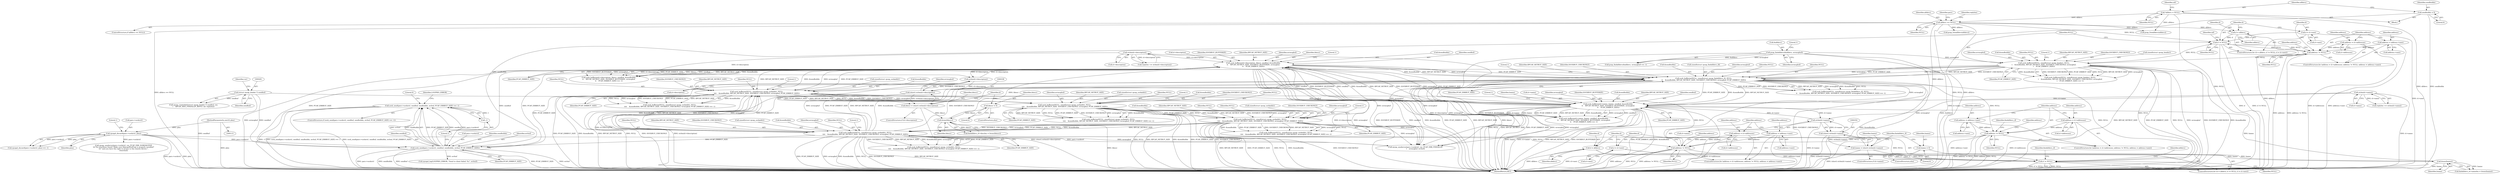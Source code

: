 digraph "0_libpcap_617b12c0339db4891d117b661982126c495439ea@API" {
"1000611" [label="(Call,sock_send(pars->sockctrl, sendbuf, sendbufidx, errbuf, PCAP_ERRBUF_SIZE) == -1)"];
"1000612" [label="(Call,sock_send(pars->sockctrl, sendbuf, sendbufidx, errbuf, PCAP_ERRBUF_SIZE))"];
"1000141" [label="(Call,rpcapd_discard(pars->sockctrl, plen))"];
"1000118" [label="(MethodParameterIn,uint32 plen)"];
"1000280" [label="(Call,(struct rpcap_header *) sendbuf)"];
"1000441" [label="(Call,sock_bufferize(d->description, ldescr, sendbuf, &sendbufidx,\n\t\t    RPCAP_NETBUF_SIZE, SOCKBUF_BUFFERIZE, errmsgbuf,\n\t\t    PCAP_ERRBUF_SIZE))"];
"1000339" [label="(Call,strlen(d->description))"];
"1000212" [label="(Call,strlen(d->description))"];
"1000367" [label="(Call,htons(ldescr))"];
"1000335" [label="(Call,ldescr = (short) strlen(d->description))"];
"1000337" [label="(Call,(short) strlen(d->description))"];
"1000344" [label="(Call,ldescr = 0)"];
"1000424" [label="(Call,sock_bufferize(d->name, lname, sendbuf, &sendbufidx,\n\t\t    RPCAP_NETBUF_SIZE, SOCKBUF_BUFFERIZE, errmsgbuf,\n\t\t    PCAP_ERRBUF_SIZE))"];
"1000355" [label="(Call,strlen(d->name))"];
"1000222" [label="(Call,strlen(d->name))"];
"1000373" [label="(Call,htons(lname))"];
"1000360" [label="(Call,lname = 0)"];
"1000351" [label="(Call,lname = (short) strlen(d->name))"];
"1000353" [label="(Call,(short) strlen(d->name))"];
"1000312" [label="(Call,sock_bufferize(NULL, sizeof(struct rpcap_findalldevs_if), NULL,\n\t\t    &sendbufidx, RPCAP_NETBUF_SIZE, SOCKBUF_CHECKONLY, errmsgbuf, PCAP_ERRBUF_SIZE))"];
"1000291" [label="(Call,d != NULL)"];
"1000288" [label="(Call,d = alldevs)"];
"1000162" [label="(Call,alldevs == NULL)"];
"1000128" [label="(Call,*alldevs = NULL)"];
"1000294" [label="(Call,d = d->next)"];
"1000265" [label="(Call,sock_bufferize(NULL, sizeof(struct rpcap_header), NULL,\n\t    &sendbufidx, RPCAP_NETBUF_SIZE, SOCKBUF_CHECKONLY, errmsgbuf,\n\t    PCAP_ERRBUF_SIZE))"];
"1000236" [label="(Call,address != NULL)"];
"1000239" [label="(Call,address = address->next)"];
"1000231" [label="(Call,address = d->addresses)"];
"1000195" [label="(Call,d != NULL)"];
"1000198" [label="(Call,d = d->next)"];
"1000192" [label="(Call,d = alldevs)"];
"1000154" [label="(Call,pcap_findalldevs(&alldevs, errmsgbuf))"];
"1000462" [label="(Call,address != NULL)"];
"1000457" [label="(Call,address = d->addresses)"];
"1000465" [label="(Call,address = address->next)"];
"1000584" [label="(Call,sock_bufferize(NULL, sizeof(struct rpcap_sockaddr), NULL,\n\t\t\t\t    &sendbufidx, RPCAP_NETBUF_SIZE, SOCKBUF_CHECKONLY, errmsgbuf, PCAP_ERRBUF_SIZE))"];
"1000553" [label="(Call,sock_bufferize(NULL, sizeof(struct rpcap_sockaddr), NULL,\n\t\t\t\t    &sendbufidx, RPCAP_NETBUF_SIZE, SOCKBUF_CHECKONLY, errmsgbuf, PCAP_ERRBUF_SIZE))"];
"1000522" [label="(Call,sock_bufferize(NULL, sizeof(struct rpcap_sockaddr), NULL,\n\t\t\t\t    &sendbufidx, RPCAP_NETBUF_SIZE, SOCKBUF_CHECKONLY, errmsgbuf, PCAP_ERRBUF_SIZE))"];
"1000491" [label="(Call,sock_bufferize(NULL, sizeof(struct rpcap_sockaddr), NULL,\n\t\t\t\t    &sendbufidx, RPCAP_NETBUF_SIZE, SOCKBUF_CHECKONLY, errmsgbuf, PCAP_ERRBUF_SIZE))"];
"1000389" [label="(Call,address != NULL)"];
"1000392" [label="(Call,address = address->next)"];
"1000384" [label="(Call,address = d->addresses)"];
"1000124" [label="(Call,sendbufidx = 0)"];
"1000620" [label="(Call,-1)"];
"1000363" [label="(Call,findalldevs_if->desclen = htons(ldescr))"];
"1000331" [label="(ControlStructure,if (d->description))"];
"1000230" [label="(ControlStructure,for (address = d->addresses; address != NULL; address = address->next))"];
"1000374" [label="(Identifier,lname)"];
"1000391" [label="(Identifier,NULL)"];
"1000386" [label="(Call,d->addresses)"];
"1000124" [label="(Call,sendbufidx = 0)"];
"1000359" [label="(ControlStructure,else)"];
"1000552" [label="(Call,sock_bufferize(NULL, sizeof(struct rpcap_sockaddr), NULL,\n\t\t\t\t    &sendbufidx, RPCAP_NETBUF_SIZE, SOCKBUF_CHECKONLY, errmsgbuf, PCAP_ERRBUF_SIZE) == -1)"];
"1000490" [label="(Call,sock_bufferize(NULL, sizeof(struct rpcap_sockaddr), NULL,\n\t\t\t\t    &sendbufidx, RPCAP_NETBUF_SIZE, SOCKBUF_CHECKONLY, errmsgbuf, PCAP_ERRBUF_SIZE) == -1)"];
"1000232" [label="(Identifier,address)"];
"1000222" [label="(Call,strlen(d->name))"];
"1000191" [label="(ControlStructure,for (d = alldevs; d != NULL; d = d->next))"];
"1000585" [label="(Identifier,NULL)"];
"1000141" [label="(Call,rpcapd_discard(pars->sockctrl, plen))"];
"1000267" [label="(Call,sizeof(struct rpcap_header))"];
"1000389" [label="(Call,address != NULL)"];
"1000393" [label="(Identifier,address)"];
"1000437" [label="(Literal,1)"];
"1000303" [label="(Identifier,findalldevs_if)"];
"1000373" [label="(Call,htons(lname))"];
"1000608" [label="(Call,pcap_freealldevs(alldevs))"];
"1000296" [label="(Call,d->next)"];
"1000274" [label="(Identifier,errmsgbuf)"];
"1000428" [label="(Identifier,lname)"];
"1000532" [label="(Identifier,PCAP_ERRBUF_SIZE)"];
"1000466" [label="(Identifier,address)"];
"1000416" [label="(Identifier,findalldevs_if)"];
"1000125" [label="(Identifier,sendbufidx)"];
"1000199" [label="(Identifier,d)"];
"1000613" [label="(Call,pars->sockctrl)"];
"1000346" [label="(Literal,0)"];
"1000130" [label="(Identifier,NULL)"];
"1000495" [label="(Identifier,NULL)"];
"1000500" [label="(Identifier,errmsgbuf)"];
"1000340" [label="(Call,d->description)"];
"1000451" [label="(Identifier,errmsgbuf)"];
"1000353" [label="(Call,(short) strlen(d->name))"];
"1000464" [label="(Identifier,NULL)"];
"1000596" [label="(Literal,1)"];
"1000145" [label="(Identifier,plen)"];
"1000384" [label="(Call,address = d->addresses)"];
"1000390" [label="(Identifier,address)"];
"1000425" [label="(Call,d->name)"];
"1000266" [label="(Identifier,NULL)"];
"1000241" [label="(Call,address->next)"];
"1000588" [label="(Identifier,NULL)"];
"1000558" [label="(Call,&sendbufidx)"];
"1000349" [label="(Identifier,d)"];
"1000196" [label="(Identifier,d)"];
"1000192" [label="(Call,d = alldevs)"];
"1000534" [label="(Literal,1)"];
"1000312" [label="(Call,sock_bufferize(NULL, sizeof(struct rpcap_findalldevs_if), NULL,\n\t\t    &sendbufidx, RPCAP_NETBUF_SIZE, SOCKBUF_CHECKONLY, errmsgbuf, PCAP_ERRBUF_SIZE))"];
"1000168" [label="(Call,rpcap_senderror(pars->sockctrl, ver, PCAP_ERR_NOREMOTEIF,\n\t\t\t\"No interfaces found! Make sure libpcap/WinPcap is properly installed\"\n\t\t\t\" and you have the right to access to the remote device.\",\n\t\t\terrbuf))"];
"1000356" [label="(Call,d->name)"];
"1000236" [label="(Call,address != NULL)"];
"1000445" [label="(Identifier,ldescr)"];
"1000316" [label="(Identifier,NULL)"];
"1000195" [label="(Call,d != NULL)"];
"1000635" [label="(Call,pcap_freealldevs(alldevs))"];
"1000553" [label="(Call,sock_bufferize(NULL, sizeof(struct rpcap_sockaddr), NULL,\n\t\t\t\t    &sendbufidx, RPCAP_NETBUF_SIZE, SOCKBUF_CHECKONLY, errmsgbuf, PCAP_ERRBUF_SIZE))"];
"1000563" [label="(Identifier,PCAP_ERRBUF_SIZE)"];
"1000137" [label="(Identifier,nif)"];
"1000198" [label="(Call,d = d->next)"];
"1000194" [label="(Identifier,alldevs)"];
"1000231" [label="(Call,address = d->addresses)"];
"1000239" [label="(Call,address = address->next)"];
"1000441" [label="(Call,sock_bufferize(d->description, ldescr, sendbuf, &sendbufidx,\n\t\t    RPCAP_NETBUF_SIZE, SOCKBUF_BUFFERIZE, errmsgbuf,\n\t\t    PCAP_ERRBUF_SIZE))"];
"1000362" [label="(Literal,0)"];
"1000161" [label="(ControlStructure,if (alldevs == NULL))"];
"1000282" [label="(Identifier,sendbuf)"];
"1000623" [label="(Call,rpcapd_log(LOGPRIO_ERROR, \"Send to client failed: %s\", errbuf))"];
"1000270" [label="(Call,&sendbufidx)"];
"1000155" [label="(Call,&alldevs)"];
"1000385" [label="(Identifier,address)"];
"1000164" [label="(Identifier,NULL)"];
"1000584" [label="(Call,sock_bufferize(NULL, sizeof(struct rpcap_sockaddr), NULL,\n\t\t\t\t    &sendbufidx, RPCAP_NETBUF_SIZE, SOCKBUF_CHECKONLY, errmsgbuf, PCAP_ERRBUF_SIZE))"];
"1000560" [label="(Identifier,RPCAP_NETBUF_SIZE)"];
"1000554" [label="(Identifier,NULL)"];
"1000126" [label="(Literal,0)"];
"1000454" [label="(Literal,1)"];
"1000335" [label="(Call,ldescr = (short) strlen(d->description))"];
"1000617" [label="(Identifier,sendbufidx)"];
"1000197" [label="(Identifier,NULL)"];
"1000324" [label="(Literal,1)"];
"1000213" [label="(Call,d->description)"];
"1000457" [label="(Call,address = d->addresses)"];
"1000337" [label="(Call,(short) strlen(d->description))"];
"1000159" [label="(Literal,1)"];
"1000392" [label="(Call,address = address->next)"];
"1000344" [label="(Call,ldescr = 0)"];
"1000465" [label="(Call,address = address->next)"];
"1000591" [label="(Identifier,RPCAP_NETBUF_SIZE)"];
"1000394" [label="(Call,address->next)"];
"1000612" [label="(Call,sock_send(pars->sockctrl, sendbuf, sendbufidx, errbuf, PCAP_ERRBUF_SIZE))"];
"1000265" [label="(Call,sock_bufferize(NULL, sizeof(struct rpcap_header), NULL,\n\t    &sendbufidx, RPCAP_NETBUF_SIZE, SOCKBUF_CHECKONLY, errmsgbuf,\n\t    PCAP_ERRBUF_SIZE))"];
"1000424" [label="(Call,sock_bufferize(d->name, lname, sendbuf, &sendbufidx,\n\t\t    RPCAP_NETBUF_SIZE, SOCKBUF_BUFFERIZE, errmsgbuf,\n\t\t    PCAP_ERRBUF_SIZE))"];
"1000311" [label="(Call,sock_bufferize(NULL, sizeof(struct rpcap_findalldevs_if), NULL,\n\t\t    &sendbufidx, RPCAP_NETBUF_SIZE, SOCKBUF_CHECKONLY, errmsgbuf, PCAP_ERRBUF_SIZE) == -1)"];
"1000435" [label="(Identifier,PCAP_ERRBUF_SIZE)"];
"1000119" [label="(Block,)"];
"1000295" [label="(Identifier,d)"];
"1000336" [label="(Identifier,ldescr)"];
"1000434" [label="(Identifier,errmsgbuf)"];
"1000501" [label="(Identifier,PCAP_ERRBUF_SIZE)"];
"1000248" [label="(Identifier,address)"];
"1000275" [label="(Identifier,PCAP_ERRBUF_SIZE)"];
"1000162" [label="(Call,alldevs == NULL)"];
"1000659" [label="(MethodReturn,RET)"];
"1000154" [label="(Call,pcap_findalldevs(&alldevs, errmsgbuf))"];
"1000293" [label="(Identifier,NULL)"];
"1000592" [label="(Identifier,SOCKBUF_CHECKONLY)"];
"1000618" [label="(Identifier,errbuf)"];
"1000499" [label="(Identifier,SOCKBUF_CHECKONLY)"];
"1000367" [label="(Call,htons(ldescr))"];
"1000269" [label="(Identifier,NULL)"];
"1000610" [label="(ControlStructure,if (sock_send(pars->sockctrl, sendbuf, sendbufidx, errbuf, PCAP_ERRBUF_SIZE) == -1))"];
"1000240" [label="(Identifier,address)"];
"1000212" [label="(Call,strlen(d->description))"];
"1000609" [label="(Identifier,alldevs)"];
"1000153" [label="(Call,pcap_findalldevs(&alldevs, errmsgbuf) == -1)"];
"1000475" [label="(Identifier,address)"];
"1000498" [label="(Identifier,RPCAP_NETBUF_SIZE)"];
"1000527" [label="(Call,&sendbufidx)"];
"1000467" [label="(Call,address->next)"];
"1000369" [label="(Call,findalldevs_if->namelen = htons(lname))"];
"1000433" [label="(Identifier,SOCKBUF_BUFFERIZE)"];
"1000530" [label="(Identifier,SOCKBUF_CHECKONLY)"];
"1000526" [label="(Identifier,NULL)"];
"1000368" [label="(Identifier,ldescr)"];
"1000352" [label="(Identifier,lname)"];
"1000347" [label="(ControlStructure,if (d->name))"];
"1000345" [label="(Identifier,ldescr)"];
"1000361" [label="(Identifier,lname)"];
"1000129" [label="(Identifier,alldevs)"];
"1000492" [label="(Identifier,NULL)"];
"1000522" [label="(Call,sock_bufferize(NULL, sizeof(struct rpcap_sockaddr), NULL,\n\t\t\t\t    &sendbufidx, RPCAP_NETBUF_SIZE, SOCKBUF_CHECKONLY, errmsgbuf, PCAP_ERRBUF_SIZE))"];
"1000557" [label="(Identifier,NULL)"];
"1000351" [label="(Call,lname = (short) strlen(d->name))"];
"1000233" [label="(Call,d->addresses)"];
"1000142" [label="(Call,pars->sockctrl)"];
"1000456" [label="(ControlStructure,for (address = d->addresses; address != NULL; address = address->next))"];
"1000503" [label="(Literal,1)"];
"1000401" [label="(Identifier,address)"];
"1000619" [label="(Identifier,PCAP_ERRBUF_SIZE)"];
"1000447" [label="(Call,&sendbufidx)"];
"1000423" [label="(Call,sock_bufferize(d->name, lname, sendbuf, &sendbufidx,\n\t\t    RPCAP_NETBUF_SIZE, SOCKBUF_BUFFERIZE, errmsgbuf,\n\t\t    PCAP_ERRBUF_SIZE) == -1)"];
"1000493" [label="(Call,sizeof(struct rpcap_sockaddr))"];
"1000288" [label="(Call,d = alldevs)"];
"1000283" [label="(Identifier,ver)"];
"1000531" [label="(Identifier,errmsgbuf)"];
"1000319" [label="(Identifier,RPCAP_NETBUF_SIZE)"];
"1000446" [label="(Identifier,sendbuf)"];
"1000277" [label="(Literal,1)"];
"1000463" [label="(Identifier,address)"];
"1000631" [label="(Literal,0)"];
"1000555" [label="(Call,sizeof(struct rpcap_sockaddr))"];
"1000462" [label="(Call,address != NULL)"];
"1000639" [label="(Call,rpcap_senderror(pars->sockctrl, ver, PCAP_ERR_FINDALLIF,\n\t    errmsgbuf, errbuf))"];
"1000586" [label="(Call,sizeof(struct rpcap_sockaddr))"];
"1000147" [label="(Literal,1)"];
"1000616" [label="(Identifier,sendbuf)"];
"1000193" [label="(Identifier,d)"];
"1000272" [label="(Identifier,RPCAP_NETBUF_SIZE)"];
"1000220" [label="(Call,replylen += strlen(d->name))"];
"1000238" [label="(Identifier,NULL)"];
"1000458" [label="(Identifier,address)"];
"1000157" [label="(Identifier,errmsgbuf)"];
"1000442" [label="(Call,d->description)"];
"1000294" [label="(Call,d = d->next)"];
"1000620" [label="(Call,-1)"];
"1000210" [label="(Call,replylen += strlen(d->description))"];
"1000200" [label="(Call,d->next)"];
"1000621" [label="(Literal,1)"];
"1000273" [label="(Identifier,SOCKBUF_CHECKONLY)"];
"1000279" [label="(Call,rpcap_createhdr((struct rpcap_header *) sendbuf, ver,\n\t    RPCAP_MSG_FINDALLIF_REPLY, nif, replylen))"];
"1000491" [label="(Call,sock_bufferize(NULL, sizeof(struct rpcap_sockaddr), NULL,\n\t\t\t\t    &sendbufidx, RPCAP_NETBUF_SIZE, SOCKBUF_CHECKONLY, errmsgbuf, PCAP_ERRBUF_SIZE))"];
"1000343" [label="(ControlStructure,else)"];
"1000237" [label="(Identifier,address)"];
"1000290" [label="(Identifier,alldevs)"];
"1000163" [label="(Identifier,alldevs)"];
"1000320" [label="(Identifier,SOCKBUF_CHECKONLY)"];
"1000118" [label="(MethodParameterIn,uint32 plen)"];
"1000264" [label="(Call,sock_bufferize(NULL, sizeof(struct rpcap_header), NULL,\n\t    &sendbufidx, RPCAP_NETBUF_SIZE, SOCKBUF_CHECKONLY, errmsgbuf,\n\t    PCAP_ERRBUF_SIZE) == -1)"];
"1000223" [label="(Call,d->name)"];
"1000450" [label="(Identifier,SOCKBUF_BUFFERIZE)"];
"1000611" [label="(Call,sock_send(pars->sockctrl, sendbuf, sendbufidx, errbuf, PCAP_ERRBUF_SIZE) == -1)"];
"1000594" [label="(Identifier,PCAP_ERRBUF_SIZE)"];
"1000589" [label="(Call,&sendbufidx)"];
"1000593" [label="(Identifier,errmsgbuf)"];
"1000496" [label="(Call,&sendbufidx)"];
"1000383" [label="(ControlStructure,for (address = d->addresses; address != NULL; address = address->next))"];
"1000521" [label="(Call,sock_bufferize(NULL, sizeof(struct rpcap_sockaddr), NULL,\n\t\t\t\t    &sendbufidx, RPCAP_NETBUF_SIZE, SOCKBUF_CHECKONLY, errmsgbuf, PCAP_ERRBUF_SIZE) == -1)"];
"1000317" [label="(Call,&sendbufidx)"];
"1000140" [label="(Call,rpcapd_discard(pars->sockctrl, plen) == -1)"];
"1000561" [label="(Identifier,SOCKBUF_CHECKONLY)"];
"1000205" [label="(Identifier,nif)"];
"1000583" [label="(Call,sock_bufferize(NULL, sizeof(struct rpcap_sockaddr), NULL,\n\t\t\t\t    &sendbufidx, RPCAP_NETBUF_SIZE, SOCKBUF_CHECKONLY, errmsgbuf, PCAP_ERRBUF_SIZE) == -1)"];
"1000360" [label="(Call,lname = 0)"];
"1000291" [label="(Call,d != NULL)"];
"1000562" [label="(Identifier,errmsgbuf)"];
"1000287" [label="(ControlStructure,for (d = alldevs; d != NULL; d = d->next))"];
"1000280" [label="(Call,(struct rpcap_header *) sendbuf)"];
"1000529" [label="(Identifier,RPCAP_NETBUF_SIZE)"];
"1000452" [label="(Identifier,PCAP_ERRBUF_SIZE)"];
"1000524" [label="(Call,sizeof(struct rpcap_sockaddr))"];
"1000624" [label="(Identifier,LOGPRIO_ERROR)"];
"1000339" [label="(Call,strlen(d->description))"];
"1000170" [label="(Identifier,pars)"];
"1000321" [label="(Identifier,errmsgbuf)"];
"1000292" [label="(Identifier,d)"];
"1000365" [label="(Identifier,findalldevs_if)"];
"1000523" [label="(Identifier,NULL)"];
"1000440" [label="(Call,sock_bufferize(d->description, ldescr, sendbuf, &sendbufidx,\n\t\t    RPCAP_NETBUF_SIZE, SOCKBUF_BUFFERIZE, errmsgbuf,\n\t\t    PCAP_ERRBUF_SIZE) == -1)"];
"1000314" [label="(Call,sizeof(struct rpcap_findalldevs_if))"];
"1000565" [label="(Literal,1)"];
"1000322" [label="(Identifier,PCAP_ERRBUF_SIZE)"];
"1000355" [label="(Call,strlen(d->name))"];
"1000313" [label="(Identifier,NULL)"];
"1000430" [label="(Call,&sendbufidx)"];
"1000289" [label="(Identifier,d)"];
"1000189" [label="(Identifier,replylen)"];
"1000459" [label="(Call,d->addresses)"];
"1000449" [label="(Identifier,RPCAP_NETBUF_SIZE)"];
"1000432" [label="(Identifier,RPCAP_NETBUF_SIZE)"];
"1000429" [label="(Identifier,sendbuf)"];
"1000128" [label="(Call,*alldevs = NULL)"];
"1000611" -> "1000610"  [label="AST: "];
"1000611" -> "1000620"  [label="CFG: "];
"1000612" -> "1000611"  [label="AST: "];
"1000620" -> "1000611"  [label="AST: "];
"1000624" -> "1000611"  [label="CFG: "];
"1000631" -> "1000611"  [label="CFG: "];
"1000611" -> "1000659"  [label="DDG: sock_send(pars->sockctrl, sendbuf, sendbufidx, errbuf, PCAP_ERRBUF_SIZE) == -1"];
"1000611" -> "1000659"  [label="DDG: sock_send(pars->sockctrl, sendbuf, sendbufidx, errbuf, PCAP_ERRBUF_SIZE)"];
"1000611" -> "1000659"  [label="DDG: -1"];
"1000612" -> "1000611"  [label="DDG: PCAP_ERRBUF_SIZE"];
"1000612" -> "1000611"  [label="DDG: sendbuf"];
"1000612" -> "1000611"  [label="DDG: errbuf"];
"1000612" -> "1000611"  [label="DDG: sendbufidx"];
"1000612" -> "1000611"  [label="DDG: pars->sockctrl"];
"1000620" -> "1000611"  [label="DDG: 1"];
"1000612" -> "1000619"  [label="CFG: "];
"1000613" -> "1000612"  [label="AST: "];
"1000616" -> "1000612"  [label="AST: "];
"1000617" -> "1000612"  [label="AST: "];
"1000618" -> "1000612"  [label="AST: "];
"1000619" -> "1000612"  [label="AST: "];
"1000621" -> "1000612"  [label="CFG: "];
"1000612" -> "1000659"  [label="DDG: errbuf"];
"1000612" -> "1000659"  [label="DDG: pars->sockctrl"];
"1000612" -> "1000659"  [label="DDG: sendbufidx"];
"1000612" -> "1000659"  [label="DDG: sendbuf"];
"1000612" -> "1000659"  [label="DDG: PCAP_ERRBUF_SIZE"];
"1000141" -> "1000612"  [label="DDG: pars->sockctrl"];
"1000280" -> "1000612"  [label="DDG: sendbuf"];
"1000441" -> "1000612"  [label="DDG: sendbuf"];
"1000441" -> "1000612"  [label="DDG: PCAP_ERRBUF_SIZE"];
"1000124" -> "1000612"  [label="DDG: sendbufidx"];
"1000265" -> "1000612"  [label="DDG: PCAP_ERRBUF_SIZE"];
"1000584" -> "1000612"  [label="DDG: PCAP_ERRBUF_SIZE"];
"1000312" -> "1000612"  [label="DDG: PCAP_ERRBUF_SIZE"];
"1000612" -> "1000623"  [label="DDG: errbuf"];
"1000141" -> "1000140"  [label="AST: "];
"1000141" -> "1000145"  [label="CFG: "];
"1000142" -> "1000141"  [label="AST: "];
"1000145" -> "1000141"  [label="AST: "];
"1000147" -> "1000141"  [label="CFG: "];
"1000141" -> "1000659"  [label="DDG: pars->sockctrl"];
"1000141" -> "1000659"  [label="DDG: plen"];
"1000141" -> "1000140"  [label="DDG: pars->sockctrl"];
"1000141" -> "1000140"  [label="DDG: plen"];
"1000118" -> "1000141"  [label="DDG: plen"];
"1000141" -> "1000168"  [label="DDG: pars->sockctrl"];
"1000141" -> "1000639"  [label="DDG: pars->sockctrl"];
"1000118" -> "1000115"  [label="AST: "];
"1000118" -> "1000659"  [label="DDG: plen"];
"1000280" -> "1000279"  [label="AST: "];
"1000280" -> "1000282"  [label="CFG: "];
"1000281" -> "1000280"  [label="AST: "];
"1000282" -> "1000280"  [label="AST: "];
"1000283" -> "1000280"  [label="CFG: "];
"1000280" -> "1000659"  [label="DDG: sendbuf"];
"1000280" -> "1000279"  [label="DDG: sendbuf"];
"1000280" -> "1000424"  [label="DDG: sendbuf"];
"1000441" -> "1000440"  [label="AST: "];
"1000441" -> "1000452"  [label="CFG: "];
"1000442" -> "1000441"  [label="AST: "];
"1000445" -> "1000441"  [label="AST: "];
"1000446" -> "1000441"  [label="AST: "];
"1000447" -> "1000441"  [label="AST: "];
"1000449" -> "1000441"  [label="AST: "];
"1000450" -> "1000441"  [label="AST: "];
"1000451" -> "1000441"  [label="AST: "];
"1000452" -> "1000441"  [label="AST: "];
"1000454" -> "1000441"  [label="CFG: "];
"1000441" -> "1000659"  [label="DDG: d->description"];
"1000441" -> "1000659"  [label="DDG: SOCKBUF_BUFFERIZE"];
"1000441" -> "1000659"  [label="DDG: sendbuf"];
"1000441" -> "1000659"  [label="DDG: &sendbufidx"];
"1000441" -> "1000659"  [label="DDG: PCAP_ERRBUF_SIZE"];
"1000441" -> "1000659"  [label="DDG: RPCAP_NETBUF_SIZE"];
"1000441" -> "1000659"  [label="DDG: ldescr"];
"1000441" -> "1000659"  [label="DDG: errmsgbuf"];
"1000441" -> "1000312"  [label="DDG: &sendbufidx"];
"1000441" -> "1000312"  [label="DDG: RPCAP_NETBUF_SIZE"];
"1000441" -> "1000312"  [label="DDG: errmsgbuf"];
"1000441" -> "1000312"  [label="DDG: PCAP_ERRBUF_SIZE"];
"1000441" -> "1000339"  [label="DDG: d->description"];
"1000441" -> "1000424"  [label="DDG: sendbuf"];
"1000441" -> "1000424"  [label="DDG: SOCKBUF_BUFFERIZE"];
"1000441" -> "1000440"  [label="DDG: d->description"];
"1000441" -> "1000440"  [label="DDG: PCAP_ERRBUF_SIZE"];
"1000441" -> "1000440"  [label="DDG: ldescr"];
"1000441" -> "1000440"  [label="DDG: sendbuf"];
"1000441" -> "1000440"  [label="DDG: RPCAP_NETBUF_SIZE"];
"1000441" -> "1000440"  [label="DDG: &sendbufidx"];
"1000441" -> "1000440"  [label="DDG: SOCKBUF_BUFFERIZE"];
"1000441" -> "1000440"  [label="DDG: errmsgbuf"];
"1000339" -> "1000441"  [label="DDG: d->description"];
"1000212" -> "1000441"  [label="DDG: d->description"];
"1000367" -> "1000441"  [label="DDG: ldescr"];
"1000424" -> "1000441"  [label="DDG: sendbuf"];
"1000424" -> "1000441"  [label="DDG: &sendbufidx"];
"1000424" -> "1000441"  [label="DDG: RPCAP_NETBUF_SIZE"];
"1000424" -> "1000441"  [label="DDG: SOCKBUF_BUFFERIZE"];
"1000424" -> "1000441"  [label="DDG: errmsgbuf"];
"1000424" -> "1000441"  [label="DDG: PCAP_ERRBUF_SIZE"];
"1000441" -> "1000491"  [label="DDG: &sendbufidx"];
"1000441" -> "1000491"  [label="DDG: RPCAP_NETBUF_SIZE"];
"1000441" -> "1000491"  [label="DDG: errmsgbuf"];
"1000441" -> "1000491"  [label="DDG: PCAP_ERRBUF_SIZE"];
"1000441" -> "1000639"  [label="DDG: errmsgbuf"];
"1000339" -> "1000337"  [label="AST: "];
"1000339" -> "1000340"  [label="CFG: "];
"1000340" -> "1000339"  [label="AST: "];
"1000337" -> "1000339"  [label="CFG: "];
"1000339" -> "1000659"  [label="DDG: d->description"];
"1000339" -> "1000337"  [label="DDG: d->description"];
"1000212" -> "1000339"  [label="DDG: d->description"];
"1000212" -> "1000210"  [label="AST: "];
"1000212" -> "1000213"  [label="CFG: "];
"1000213" -> "1000212"  [label="AST: "];
"1000210" -> "1000212"  [label="CFG: "];
"1000212" -> "1000659"  [label="DDG: d->description"];
"1000212" -> "1000210"  [label="DDG: d->description"];
"1000367" -> "1000363"  [label="AST: "];
"1000367" -> "1000368"  [label="CFG: "];
"1000368" -> "1000367"  [label="AST: "];
"1000363" -> "1000367"  [label="CFG: "];
"1000367" -> "1000659"  [label="DDG: ldescr"];
"1000367" -> "1000363"  [label="DDG: ldescr"];
"1000335" -> "1000367"  [label="DDG: ldescr"];
"1000344" -> "1000367"  [label="DDG: ldescr"];
"1000335" -> "1000331"  [label="AST: "];
"1000335" -> "1000337"  [label="CFG: "];
"1000336" -> "1000335"  [label="AST: "];
"1000337" -> "1000335"  [label="AST: "];
"1000349" -> "1000335"  [label="CFG: "];
"1000335" -> "1000659"  [label="DDG: (short) strlen(d->description)"];
"1000337" -> "1000335"  [label="DDG: strlen(d->description)"];
"1000338" -> "1000337"  [label="AST: "];
"1000337" -> "1000659"  [label="DDG: strlen(d->description)"];
"1000344" -> "1000343"  [label="AST: "];
"1000344" -> "1000346"  [label="CFG: "];
"1000345" -> "1000344"  [label="AST: "];
"1000346" -> "1000344"  [label="AST: "];
"1000349" -> "1000344"  [label="CFG: "];
"1000424" -> "1000423"  [label="AST: "];
"1000424" -> "1000435"  [label="CFG: "];
"1000425" -> "1000424"  [label="AST: "];
"1000428" -> "1000424"  [label="AST: "];
"1000429" -> "1000424"  [label="AST: "];
"1000430" -> "1000424"  [label="AST: "];
"1000432" -> "1000424"  [label="AST: "];
"1000433" -> "1000424"  [label="AST: "];
"1000434" -> "1000424"  [label="AST: "];
"1000435" -> "1000424"  [label="AST: "];
"1000437" -> "1000424"  [label="CFG: "];
"1000424" -> "1000659"  [label="DDG: lname"];
"1000424" -> "1000659"  [label="DDG: d->name"];
"1000424" -> "1000659"  [label="DDG: RPCAP_NETBUF_SIZE"];
"1000424" -> "1000659"  [label="DDG: SOCKBUF_BUFFERIZE"];
"1000424" -> "1000659"  [label="DDG: PCAP_ERRBUF_SIZE"];
"1000424" -> "1000659"  [label="DDG: &sendbufidx"];
"1000424" -> "1000659"  [label="DDG: sendbuf"];
"1000424" -> "1000355"  [label="DDG: d->name"];
"1000424" -> "1000423"  [label="DDG: errmsgbuf"];
"1000424" -> "1000423"  [label="DDG: sendbuf"];
"1000424" -> "1000423"  [label="DDG: SOCKBUF_BUFFERIZE"];
"1000424" -> "1000423"  [label="DDG: d->name"];
"1000424" -> "1000423"  [label="DDG: lname"];
"1000424" -> "1000423"  [label="DDG: PCAP_ERRBUF_SIZE"];
"1000424" -> "1000423"  [label="DDG: RPCAP_NETBUF_SIZE"];
"1000424" -> "1000423"  [label="DDG: &sendbufidx"];
"1000355" -> "1000424"  [label="DDG: d->name"];
"1000222" -> "1000424"  [label="DDG: d->name"];
"1000373" -> "1000424"  [label="DDG: lname"];
"1000312" -> "1000424"  [label="DDG: &sendbufidx"];
"1000312" -> "1000424"  [label="DDG: RPCAP_NETBUF_SIZE"];
"1000312" -> "1000424"  [label="DDG: errmsgbuf"];
"1000312" -> "1000424"  [label="DDG: PCAP_ERRBUF_SIZE"];
"1000424" -> "1000639"  [label="DDG: errmsgbuf"];
"1000355" -> "1000353"  [label="AST: "];
"1000355" -> "1000356"  [label="CFG: "];
"1000356" -> "1000355"  [label="AST: "];
"1000353" -> "1000355"  [label="CFG: "];
"1000355" -> "1000659"  [label="DDG: d->name"];
"1000355" -> "1000353"  [label="DDG: d->name"];
"1000222" -> "1000355"  [label="DDG: d->name"];
"1000222" -> "1000220"  [label="AST: "];
"1000222" -> "1000223"  [label="CFG: "];
"1000223" -> "1000222"  [label="AST: "];
"1000220" -> "1000222"  [label="CFG: "];
"1000222" -> "1000659"  [label="DDG: d->name"];
"1000222" -> "1000220"  [label="DDG: d->name"];
"1000373" -> "1000369"  [label="AST: "];
"1000373" -> "1000374"  [label="CFG: "];
"1000374" -> "1000373"  [label="AST: "];
"1000369" -> "1000373"  [label="CFG: "];
"1000373" -> "1000659"  [label="DDG: lname"];
"1000373" -> "1000369"  [label="DDG: lname"];
"1000360" -> "1000373"  [label="DDG: lname"];
"1000351" -> "1000373"  [label="DDG: lname"];
"1000360" -> "1000359"  [label="AST: "];
"1000360" -> "1000362"  [label="CFG: "];
"1000361" -> "1000360"  [label="AST: "];
"1000362" -> "1000360"  [label="AST: "];
"1000365" -> "1000360"  [label="CFG: "];
"1000351" -> "1000347"  [label="AST: "];
"1000351" -> "1000353"  [label="CFG: "];
"1000352" -> "1000351"  [label="AST: "];
"1000353" -> "1000351"  [label="AST: "];
"1000365" -> "1000351"  [label="CFG: "];
"1000351" -> "1000659"  [label="DDG: (short) strlen(d->name)"];
"1000353" -> "1000351"  [label="DDG: strlen(d->name)"];
"1000354" -> "1000353"  [label="AST: "];
"1000353" -> "1000659"  [label="DDG: strlen(d->name)"];
"1000312" -> "1000311"  [label="AST: "];
"1000312" -> "1000322"  [label="CFG: "];
"1000313" -> "1000312"  [label="AST: "];
"1000314" -> "1000312"  [label="AST: "];
"1000316" -> "1000312"  [label="AST: "];
"1000317" -> "1000312"  [label="AST: "];
"1000319" -> "1000312"  [label="AST: "];
"1000320" -> "1000312"  [label="AST: "];
"1000321" -> "1000312"  [label="AST: "];
"1000322" -> "1000312"  [label="AST: "];
"1000324" -> "1000312"  [label="CFG: "];
"1000312" -> "1000659"  [label="DDG: NULL"];
"1000312" -> "1000659"  [label="DDG: RPCAP_NETBUF_SIZE"];
"1000312" -> "1000659"  [label="DDG: PCAP_ERRBUF_SIZE"];
"1000312" -> "1000659"  [label="DDG: errmsgbuf"];
"1000312" -> "1000659"  [label="DDG: SOCKBUF_CHECKONLY"];
"1000312" -> "1000659"  [label="DDG: &sendbufidx"];
"1000312" -> "1000311"  [label="DDG: RPCAP_NETBUF_SIZE"];
"1000312" -> "1000311"  [label="DDG: errmsgbuf"];
"1000312" -> "1000311"  [label="DDG: &sendbufidx"];
"1000312" -> "1000311"  [label="DDG: NULL"];
"1000312" -> "1000311"  [label="DDG: PCAP_ERRBUF_SIZE"];
"1000312" -> "1000311"  [label="DDG: SOCKBUF_CHECKONLY"];
"1000291" -> "1000312"  [label="DDG: NULL"];
"1000584" -> "1000312"  [label="DDG: &sendbufidx"];
"1000584" -> "1000312"  [label="DDG: RPCAP_NETBUF_SIZE"];
"1000584" -> "1000312"  [label="DDG: SOCKBUF_CHECKONLY"];
"1000584" -> "1000312"  [label="DDG: errmsgbuf"];
"1000584" -> "1000312"  [label="DDG: PCAP_ERRBUF_SIZE"];
"1000265" -> "1000312"  [label="DDG: &sendbufidx"];
"1000265" -> "1000312"  [label="DDG: RPCAP_NETBUF_SIZE"];
"1000265" -> "1000312"  [label="DDG: SOCKBUF_CHECKONLY"];
"1000265" -> "1000312"  [label="DDG: errmsgbuf"];
"1000265" -> "1000312"  [label="DDG: PCAP_ERRBUF_SIZE"];
"1000312" -> "1000389"  [label="DDG: NULL"];
"1000312" -> "1000491"  [label="DDG: SOCKBUF_CHECKONLY"];
"1000312" -> "1000639"  [label="DDG: errmsgbuf"];
"1000291" -> "1000287"  [label="AST: "];
"1000291" -> "1000293"  [label="CFG: "];
"1000292" -> "1000291"  [label="AST: "];
"1000293" -> "1000291"  [label="AST: "];
"1000303" -> "1000291"  [label="CFG: "];
"1000609" -> "1000291"  [label="CFG: "];
"1000291" -> "1000659"  [label="DDG: d != NULL"];
"1000291" -> "1000659"  [label="DDG: d"];
"1000291" -> "1000659"  [label="DDG: NULL"];
"1000288" -> "1000291"  [label="DDG: d"];
"1000294" -> "1000291"  [label="DDG: d"];
"1000265" -> "1000291"  [label="DDG: NULL"];
"1000462" -> "1000291"  [label="DDG: NULL"];
"1000584" -> "1000291"  [label="DDG: NULL"];
"1000288" -> "1000287"  [label="AST: "];
"1000288" -> "1000290"  [label="CFG: "];
"1000289" -> "1000288"  [label="AST: "];
"1000290" -> "1000288"  [label="AST: "];
"1000292" -> "1000288"  [label="CFG: "];
"1000288" -> "1000659"  [label="DDG: alldevs"];
"1000162" -> "1000288"  [label="DDG: alldevs"];
"1000162" -> "1000161"  [label="AST: "];
"1000162" -> "1000164"  [label="CFG: "];
"1000163" -> "1000162"  [label="AST: "];
"1000164" -> "1000162"  [label="AST: "];
"1000170" -> "1000162"  [label="CFG: "];
"1000189" -> "1000162"  [label="CFG: "];
"1000162" -> "1000659"  [label="DDG: NULL"];
"1000162" -> "1000659"  [label="DDG: alldevs"];
"1000162" -> "1000659"  [label="DDG: alldevs == NULL"];
"1000128" -> "1000162"  [label="DDG: alldevs"];
"1000162" -> "1000192"  [label="DDG: alldevs"];
"1000162" -> "1000195"  [label="DDG: NULL"];
"1000162" -> "1000608"  [label="DDG: alldevs"];
"1000162" -> "1000635"  [label="DDG: alldevs"];
"1000128" -> "1000119"  [label="AST: "];
"1000128" -> "1000130"  [label="CFG: "];
"1000129" -> "1000128"  [label="AST: "];
"1000130" -> "1000128"  [label="AST: "];
"1000137" -> "1000128"  [label="CFG: "];
"1000128" -> "1000659"  [label="DDG: NULL"];
"1000128" -> "1000659"  [label="DDG: alldevs"];
"1000128" -> "1000635"  [label="DDG: alldevs"];
"1000294" -> "1000287"  [label="AST: "];
"1000294" -> "1000296"  [label="CFG: "];
"1000295" -> "1000294"  [label="AST: "];
"1000296" -> "1000294"  [label="AST: "];
"1000292" -> "1000294"  [label="CFG: "];
"1000294" -> "1000659"  [label="DDG: d->next"];
"1000265" -> "1000264"  [label="AST: "];
"1000265" -> "1000275"  [label="CFG: "];
"1000266" -> "1000265"  [label="AST: "];
"1000267" -> "1000265"  [label="AST: "];
"1000269" -> "1000265"  [label="AST: "];
"1000270" -> "1000265"  [label="AST: "];
"1000272" -> "1000265"  [label="AST: "];
"1000273" -> "1000265"  [label="AST: "];
"1000274" -> "1000265"  [label="AST: "];
"1000275" -> "1000265"  [label="AST: "];
"1000277" -> "1000265"  [label="CFG: "];
"1000265" -> "1000659"  [label="DDG: PCAP_ERRBUF_SIZE"];
"1000265" -> "1000659"  [label="DDG: NULL"];
"1000265" -> "1000659"  [label="DDG: errmsgbuf"];
"1000265" -> "1000659"  [label="DDG: SOCKBUF_CHECKONLY"];
"1000265" -> "1000659"  [label="DDG: &sendbufidx"];
"1000265" -> "1000659"  [label="DDG: RPCAP_NETBUF_SIZE"];
"1000265" -> "1000264"  [label="DDG: SOCKBUF_CHECKONLY"];
"1000265" -> "1000264"  [label="DDG: PCAP_ERRBUF_SIZE"];
"1000265" -> "1000264"  [label="DDG: NULL"];
"1000265" -> "1000264"  [label="DDG: RPCAP_NETBUF_SIZE"];
"1000265" -> "1000264"  [label="DDG: errmsgbuf"];
"1000265" -> "1000264"  [label="DDG: &sendbufidx"];
"1000236" -> "1000265"  [label="DDG: NULL"];
"1000195" -> "1000265"  [label="DDG: NULL"];
"1000154" -> "1000265"  [label="DDG: errmsgbuf"];
"1000265" -> "1000639"  [label="DDG: errmsgbuf"];
"1000236" -> "1000230"  [label="AST: "];
"1000236" -> "1000238"  [label="CFG: "];
"1000237" -> "1000236"  [label="AST: "];
"1000238" -> "1000236"  [label="AST: "];
"1000248" -> "1000236"  [label="CFG: "];
"1000199" -> "1000236"  [label="CFG: "];
"1000236" -> "1000659"  [label="DDG: address"];
"1000236" -> "1000659"  [label="DDG: address != NULL"];
"1000236" -> "1000195"  [label="DDG: NULL"];
"1000239" -> "1000236"  [label="DDG: address"];
"1000231" -> "1000236"  [label="DDG: address"];
"1000195" -> "1000236"  [label="DDG: NULL"];
"1000239" -> "1000230"  [label="AST: "];
"1000239" -> "1000241"  [label="CFG: "];
"1000240" -> "1000239"  [label="AST: "];
"1000241" -> "1000239"  [label="AST: "];
"1000237" -> "1000239"  [label="CFG: "];
"1000239" -> "1000659"  [label="DDG: address->next"];
"1000231" -> "1000230"  [label="AST: "];
"1000231" -> "1000233"  [label="CFG: "];
"1000232" -> "1000231"  [label="AST: "];
"1000233" -> "1000231"  [label="AST: "];
"1000237" -> "1000231"  [label="CFG: "];
"1000231" -> "1000659"  [label="DDG: d->addresses"];
"1000195" -> "1000191"  [label="AST: "];
"1000195" -> "1000197"  [label="CFG: "];
"1000196" -> "1000195"  [label="AST: "];
"1000197" -> "1000195"  [label="AST: "];
"1000205" -> "1000195"  [label="CFG: "];
"1000266" -> "1000195"  [label="CFG: "];
"1000195" -> "1000659"  [label="DDG: d != NULL"];
"1000195" -> "1000659"  [label="DDG: d"];
"1000198" -> "1000195"  [label="DDG: d"];
"1000192" -> "1000195"  [label="DDG: d"];
"1000198" -> "1000191"  [label="AST: "];
"1000198" -> "1000200"  [label="CFG: "];
"1000199" -> "1000198"  [label="AST: "];
"1000200" -> "1000198"  [label="AST: "];
"1000196" -> "1000198"  [label="CFG: "];
"1000198" -> "1000659"  [label="DDG: d->next"];
"1000192" -> "1000191"  [label="AST: "];
"1000192" -> "1000194"  [label="CFG: "];
"1000193" -> "1000192"  [label="AST: "];
"1000194" -> "1000192"  [label="AST: "];
"1000196" -> "1000192"  [label="CFG: "];
"1000192" -> "1000659"  [label="DDG: alldevs"];
"1000154" -> "1000153"  [label="AST: "];
"1000154" -> "1000157"  [label="CFG: "];
"1000155" -> "1000154"  [label="AST: "];
"1000157" -> "1000154"  [label="AST: "];
"1000159" -> "1000154"  [label="CFG: "];
"1000154" -> "1000659"  [label="DDG: errmsgbuf"];
"1000154" -> "1000659"  [label="DDG: &alldevs"];
"1000154" -> "1000153"  [label="DDG: &alldevs"];
"1000154" -> "1000153"  [label="DDG: errmsgbuf"];
"1000154" -> "1000639"  [label="DDG: errmsgbuf"];
"1000462" -> "1000456"  [label="AST: "];
"1000462" -> "1000464"  [label="CFG: "];
"1000463" -> "1000462"  [label="AST: "];
"1000464" -> "1000462"  [label="AST: "];
"1000475" -> "1000462"  [label="CFG: "];
"1000295" -> "1000462"  [label="CFG: "];
"1000462" -> "1000659"  [label="DDG: address"];
"1000462" -> "1000659"  [label="DDG: NULL"];
"1000462" -> "1000659"  [label="DDG: address != NULL"];
"1000457" -> "1000462"  [label="DDG: address"];
"1000465" -> "1000462"  [label="DDG: address"];
"1000584" -> "1000462"  [label="DDG: NULL"];
"1000389" -> "1000462"  [label="DDG: NULL"];
"1000462" -> "1000491"  [label="DDG: NULL"];
"1000457" -> "1000456"  [label="AST: "];
"1000457" -> "1000459"  [label="CFG: "];
"1000458" -> "1000457"  [label="AST: "];
"1000459" -> "1000457"  [label="AST: "];
"1000463" -> "1000457"  [label="CFG: "];
"1000457" -> "1000659"  [label="DDG: d->addresses"];
"1000465" -> "1000456"  [label="AST: "];
"1000465" -> "1000467"  [label="CFG: "];
"1000466" -> "1000465"  [label="AST: "];
"1000467" -> "1000465"  [label="AST: "];
"1000463" -> "1000465"  [label="CFG: "];
"1000465" -> "1000659"  [label="DDG: address->next"];
"1000584" -> "1000583"  [label="AST: "];
"1000584" -> "1000594"  [label="CFG: "];
"1000585" -> "1000584"  [label="AST: "];
"1000586" -> "1000584"  [label="AST: "];
"1000588" -> "1000584"  [label="AST: "];
"1000589" -> "1000584"  [label="AST: "];
"1000591" -> "1000584"  [label="AST: "];
"1000592" -> "1000584"  [label="AST: "];
"1000593" -> "1000584"  [label="AST: "];
"1000594" -> "1000584"  [label="AST: "];
"1000596" -> "1000584"  [label="CFG: "];
"1000584" -> "1000659"  [label="DDG: &sendbufidx"];
"1000584" -> "1000659"  [label="DDG: NULL"];
"1000584" -> "1000659"  [label="DDG: SOCKBUF_CHECKONLY"];
"1000584" -> "1000659"  [label="DDG: RPCAP_NETBUF_SIZE"];
"1000584" -> "1000659"  [label="DDG: PCAP_ERRBUF_SIZE"];
"1000584" -> "1000659"  [label="DDG: errmsgbuf"];
"1000584" -> "1000491"  [label="DDG: &sendbufidx"];
"1000584" -> "1000491"  [label="DDG: RPCAP_NETBUF_SIZE"];
"1000584" -> "1000491"  [label="DDG: SOCKBUF_CHECKONLY"];
"1000584" -> "1000491"  [label="DDG: errmsgbuf"];
"1000584" -> "1000491"  [label="DDG: PCAP_ERRBUF_SIZE"];
"1000584" -> "1000583"  [label="DDG: NULL"];
"1000584" -> "1000583"  [label="DDG: PCAP_ERRBUF_SIZE"];
"1000584" -> "1000583"  [label="DDG: SOCKBUF_CHECKONLY"];
"1000584" -> "1000583"  [label="DDG: RPCAP_NETBUF_SIZE"];
"1000584" -> "1000583"  [label="DDG: &sendbufidx"];
"1000584" -> "1000583"  [label="DDG: errmsgbuf"];
"1000553" -> "1000584"  [label="DDG: NULL"];
"1000553" -> "1000584"  [label="DDG: &sendbufidx"];
"1000553" -> "1000584"  [label="DDG: RPCAP_NETBUF_SIZE"];
"1000553" -> "1000584"  [label="DDG: SOCKBUF_CHECKONLY"];
"1000553" -> "1000584"  [label="DDG: errmsgbuf"];
"1000553" -> "1000584"  [label="DDG: PCAP_ERRBUF_SIZE"];
"1000584" -> "1000639"  [label="DDG: errmsgbuf"];
"1000553" -> "1000552"  [label="AST: "];
"1000553" -> "1000563"  [label="CFG: "];
"1000554" -> "1000553"  [label="AST: "];
"1000555" -> "1000553"  [label="AST: "];
"1000557" -> "1000553"  [label="AST: "];
"1000558" -> "1000553"  [label="AST: "];
"1000560" -> "1000553"  [label="AST: "];
"1000561" -> "1000553"  [label="AST: "];
"1000562" -> "1000553"  [label="AST: "];
"1000563" -> "1000553"  [label="AST: "];
"1000565" -> "1000553"  [label="CFG: "];
"1000553" -> "1000659"  [label="DDG: RPCAP_NETBUF_SIZE"];
"1000553" -> "1000659"  [label="DDG: PCAP_ERRBUF_SIZE"];
"1000553" -> "1000659"  [label="DDG: NULL"];
"1000553" -> "1000659"  [label="DDG: &sendbufidx"];
"1000553" -> "1000659"  [label="DDG: SOCKBUF_CHECKONLY"];
"1000553" -> "1000552"  [label="DDG: errmsgbuf"];
"1000553" -> "1000552"  [label="DDG: NULL"];
"1000553" -> "1000552"  [label="DDG: &sendbufidx"];
"1000553" -> "1000552"  [label="DDG: PCAP_ERRBUF_SIZE"];
"1000553" -> "1000552"  [label="DDG: SOCKBUF_CHECKONLY"];
"1000553" -> "1000552"  [label="DDG: RPCAP_NETBUF_SIZE"];
"1000522" -> "1000553"  [label="DDG: NULL"];
"1000522" -> "1000553"  [label="DDG: &sendbufidx"];
"1000522" -> "1000553"  [label="DDG: RPCAP_NETBUF_SIZE"];
"1000522" -> "1000553"  [label="DDG: SOCKBUF_CHECKONLY"];
"1000522" -> "1000553"  [label="DDG: errmsgbuf"];
"1000522" -> "1000553"  [label="DDG: PCAP_ERRBUF_SIZE"];
"1000553" -> "1000639"  [label="DDG: errmsgbuf"];
"1000522" -> "1000521"  [label="AST: "];
"1000522" -> "1000532"  [label="CFG: "];
"1000523" -> "1000522"  [label="AST: "];
"1000524" -> "1000522"  [label="AST: "];
"1000526" -> "1000522"  [label="AST: "];
"1000527" -> "1000522"  [label="AST: "];
"1000529" -> "1000522"  [label="AST: "];
"1000530" -> "1000522"  [label="AST: "];
"1000531" -> "1000522"  [label="AST: "];
"1000532" -> "1000522"  [label="AST: "];
"1000534" -> "1000522"  [label="CFG: "];
"1000522" -> "1000659"  [label="DDG: SOCKBUF_CHECKONLY"];
"1000522" -> "1000659"  [label="DDG: NULL"];
"1000522" -> "1000659"  [label="DDG: RPCAP_NETBUF_SIZE"];
"1000522" -> "1000659"  [label="DDG: &sendbufidx"];
"1000522" -> "1000659"  [label="DDG: PCAP_ERRBUF_SIZE"];
"1000522" -> "1000521"  [label="DDG: &sendbufidx"];
"1000522" -> "1000521"  [label="DDG: RPCAP_NETBUF_SIZE"];
"1000522" -> "1000521"  [label="DDG: NULL"];
"1000522" -> "1000521"  [label="DDG: PCAP_ERRBUF_SIZE"];
"1000522" -> "1000521"  [label="DDG: SOCKBUF_CHECKONLY"];
"1000522" -> "1000521"  [label="DDG: errmsgbuf"];
"1000491" -> "1000522"  [label="DDG: NULL"];
"1000491" -> "1000522"  [label="DDG: &sendbufidx"];
"1000491" -> "1000522"  [label="DDG: RPCAP_NETBUF_SIZE"];
"1000491" -> "1000522"  [label="DDG: SOCKBUF_CHECKONLY"];
"1000491" -> "1000522"  [label="DDG: errmsgbuf"];
"1000491" -> "1000522"  [label="DDG: PCAP_ERRBUF_SIZE"];
"1000522" -> "1000639"  [label="DDG: errmsgbuf"];
"1000491" -> "1000490"  [label="AST: "];
"1000491" -> "1000501"  [label="CFG: "];
"1000492" -> "1000491"  [label="AST: "];
"1000493" -> "1000491"  [label="AST: "];
"1000495" -> "1000491"  [label="AST: "];
"1000496" -> "1000491"  [label="AST: "];
"1000498" -> "1000491"  [label="AST: "];
"1000499" -> "1000491"  [label="AST: "];
"1000500" -> "1000491"  [label="AST: "];
"1000501" -> "1000491"  [label="AST: "];
"1000503" -> "1000491"  [label="CFG: "];
"1000491" -> "1000659"  [label="DDG: &sendbufidx"];
"1000491" -> "1000659"  [label="DDG: RPCAP_NETBUF_SIZE"];
"1000491" -> "1000659"  [label="DDG: NULL"];
"1000491" -> "1000659"  [label="DDG: SOCKBUF_CHECKONLY"];
"1000491" -> "1000659"  [label="DDG: PCAP_ERRBUF_SIZE"];
"1000491" -> "1000490"  [label="DDG: &sendbufidx"];
"1000491" -> "1000490"  [label="DDG: NULL"];
"1000491" -> "1000490"  [label="DDG: errmsgbuf"];
"1000491" -> "1000490"  [label="DDG: SOCKBUF_CHECKONLY"];
"1000491" -> "1000490"  [label="DDG: PCAP_ERRBUF_SIZE"];
"1000491" -> "1000490"  [label="DDG: RPCAP_NETBUF_SIZE"];
"1000491" -> "1000639"  [label="DDG: errmsgbuf"];
"1000389" -> "1000383"  [label="AST: "];
"1000389" -> "1000391"  [label="CFG: "];
"1000390" -> "1000389"  [label="AST: "];
"1000391" -> "1000389"  [label="AST: "];
"1000401" -> "1000389"  [label="CFG: "];
"1000416" -> "1000389"  [label="CFG: "];
"1000389" -> "1000659"  [label="DDG: address != NULL"];
"1000389" -> "1000659"  [label="DDG: address"];
"1000389" -> "1000659"  [label="DDG: NULL"];
"1000392" -> "1000389"  [label="DDG: address"];
"1000384" -> "1000389"  [label="DDG: address"];
"1000392" -> "1000383"  [label="AST: "];
"1000392" -> "1000394"  [label="CFG: "];
"1000393" -> "1000392"  [label="AST: "];
"1000394" -> "1000392"  [label="AST: "];
"1000390" -> "1000392"  [label="CFG: "];
"1000392" -> "1000659"  [label="DDG: address->next"];
"1000384" -> "1000383"  [label="AST: "];
"1000384" -> "1000386"  [label="CFG: "];
"1000385" -> "1000384"  [label="AST: "];
"1000386" -> "1000384"  [label="AST: "];
"1000390" -> "1000384"  [label="CFG: "];
"1000384" -> "1000659"  [label="DDG: d->addresses"];
"1000124" -> "1000119"  [label="AST: "];
"1000124" -> "1000126"  [label="CFG: "];
"1000125" -> "1000124"  [label="AST: "];
"1000126" -> "1000124"  [label="AST: "];
"1000129" -> "1000124"  [label="CFG: "];
"1000124" -> "1000659"  [label="DDG: sendbufidx"];
"1000620" -> "1000621"  [label="CFG: "];
"1000621" -> "1000620"  [label="AST: "];
}
